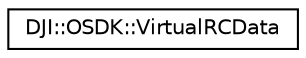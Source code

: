 digraph "Graphical Class Hierarchy"
{
 // INTERACTIVE_SVG=YES
 // LATEX_PDF_SIZE
  edge [fontname="Helvetica",fontsize="10",labelfontname="Helvetica",labelfontsize="10"];
  node [fontname="Helvetica",fontsize="10",shape=record];
  rankdir="LR";
  Node0 [label="DJI::OSDK::VirtualRCData",height=0.2,width=0.4,color="black", fillcolor="white", style="filled",URL="$structDJI_1_1OSDK_1_1VirtualRCData.html",tooltip="Virtual RC data (supported only on Matrice 100)"];
}

